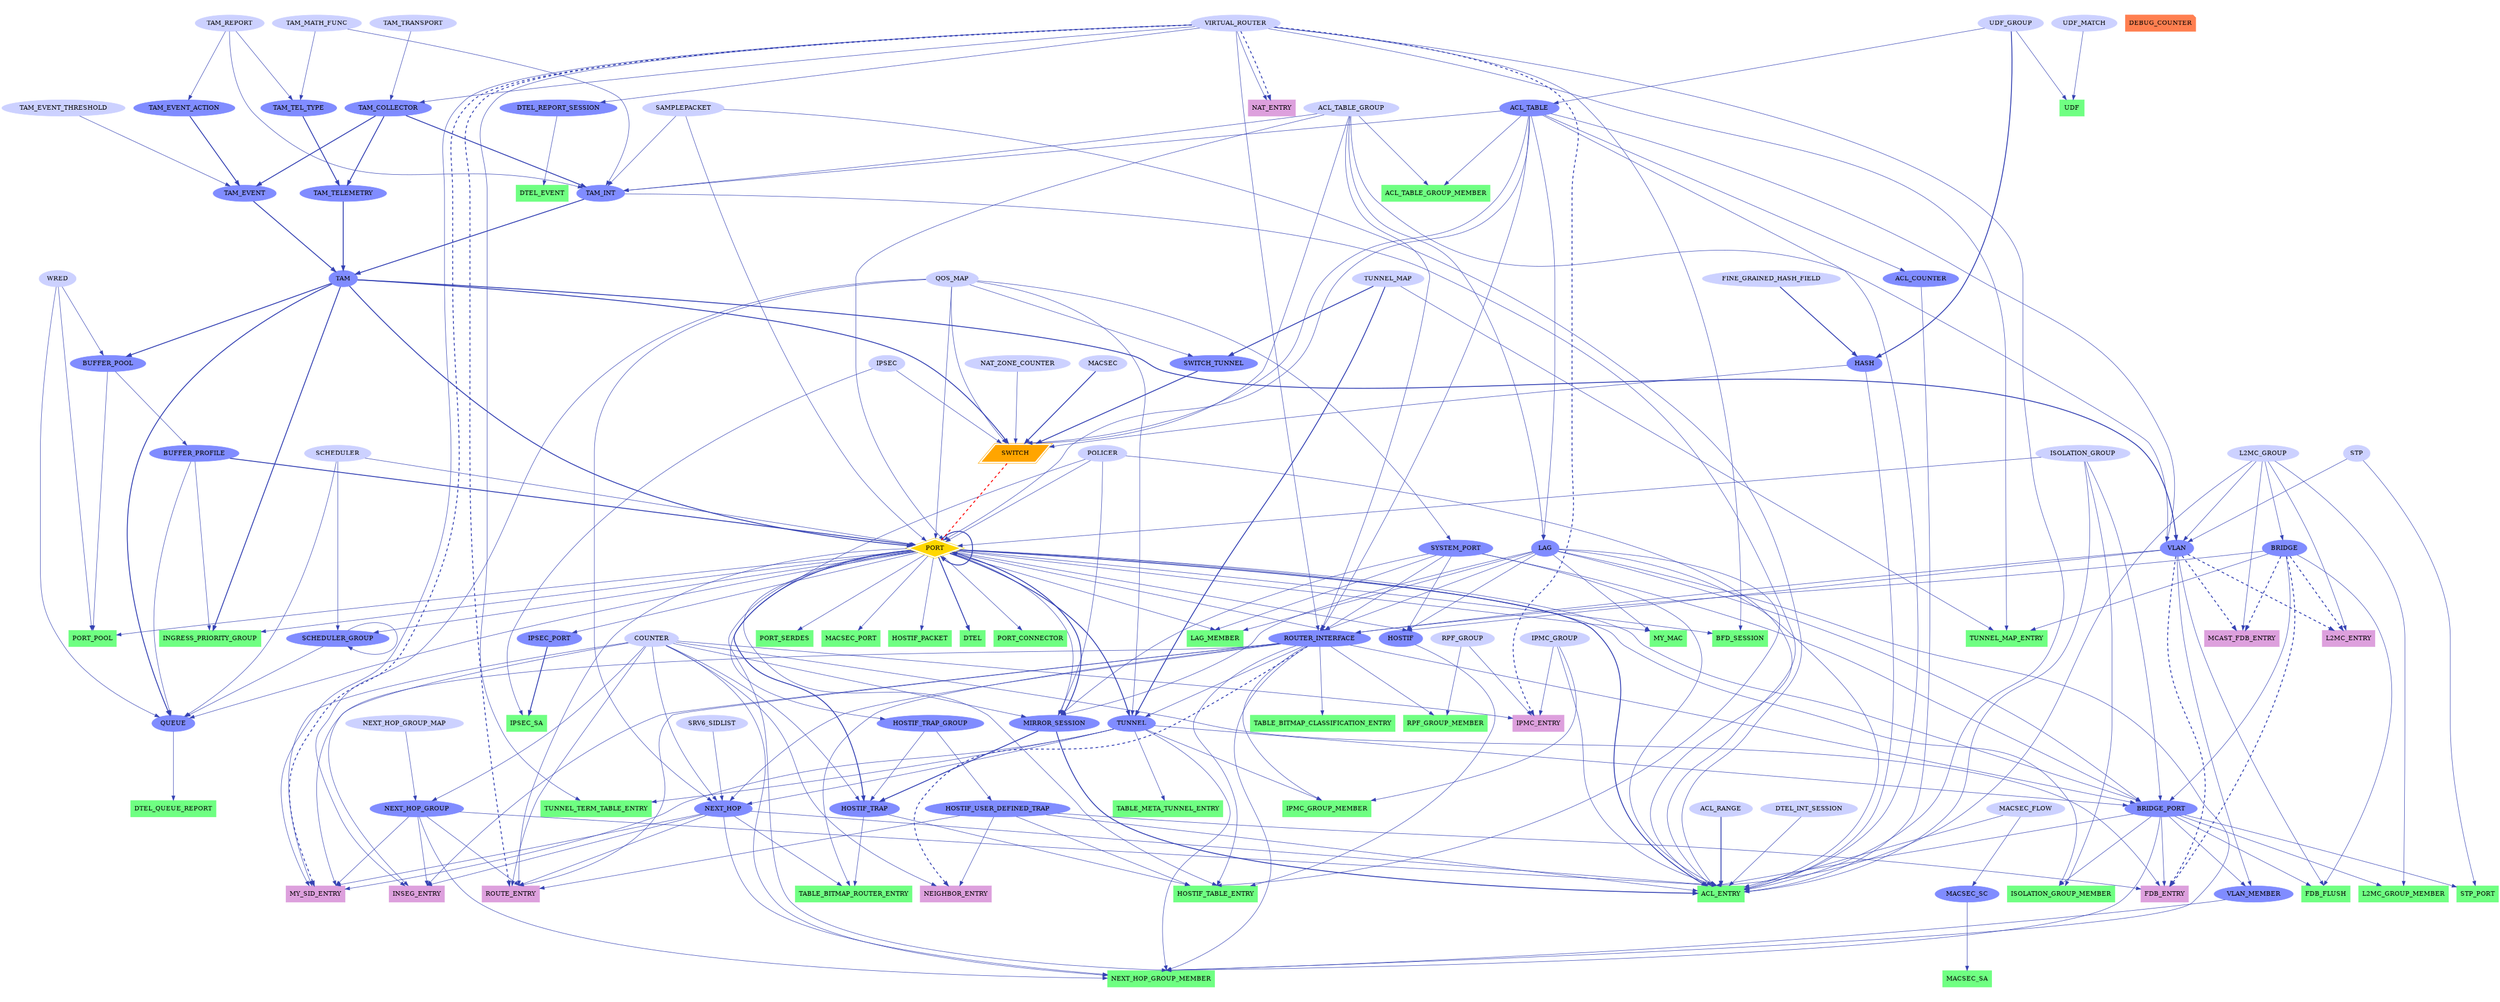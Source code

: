 digraph "SAI Object Dependency Graph" {
size="30,12"; ratio = fill;
node [style=filled];
POLICER -> PORT [  color="0.650 0.700 0.700"];
ACL_TABLE -> PORT [  samehead=SAI_PORT_ATTR_INGRESS_ACL color="0.650 0.700 0.700"];
ACL_TABLE_GROUP -> PORT [  samehead=SAI_PORT_ATTR_INGRESS_ACL color="0.650 0.700 0.700"];
MIRROR_SESSION -> PORT [ style=bold color="0.650 0.700 0.700"];
SAMPLEPACKET -> PORT [  color="0.650 0.700 0.700"];
QOS_MAP -> PORT [  color="0.650 0.700 0.700"];
SCHEDULER -> PORT [  color="0.650 0.700 0.700"];
BUFFER_PROFILE -> PORT [ style=bold color="0.650 0.700 0.700"];
PORT -> PORT [ style=bold color="0.650 0.700 0.700"];
ISOLATION_GROUP -> PORT [  color="0.650 0.700 0.700"];
TAM -> PORT [ style=bold color="0.650 0.700 0.700"];
ACL_TABLE -> LAG [  samehead=SAI_LAG_ATTR_INGRESS_ACL color="0.650 0.700 0.700"];
ACL_TABLE_GROUP -> LAG [  samehead=SAI_LAG_ATTR_INGRESS_ACL color="0.650 0.700 0.700"];
ROUTER_INTERFACE -> NEXT_HOP [  color="0.650 0.700 0.700"];
TUNNEL -> NEXT_HOP [  color="0.650 0.700 0.700"];
SRV6_SIDLIST -> NEXT_HOP [  color="0.650 0.700 0.700"];
COUNTER -> NEXT_HOP [  color="0.650 0.700 0.700"];
QOS_MAP -> NEXT_HOP [  color="0.650 0.700 0.700"];
COUNTER -> NEXT_HOP_GROUP [  color="0.650 0.700 0.700"];
NEXT_HOP_GROUP_MAP -> NEXT_HOP_GROUP [  color="0.650 0.700 0.700"];
VIRTUAL_ROUTER -> ROUTER_INTERFACE [  color="0.650 0.700 0.700"];
PORT -> ROUTER_INTERFACE [  samehead=SAI_ROUTER_INTERFACE_ATTR_PORT_ID color="0.650 0.700 0.700"];
LAG -> ROUTER_INTERFACE [  samehead=SAI_ROUTER_INTERFACE_ATTR_PORT_ID color="0.650 0.700 0.700"];
SYSTEM_PORT -> ROUTER_INTERFACE [  samehead=SAI_ROUTER_INTERFACE_ATTR_PORT_ID color="0.650 0.700 0.700"];
VLAN -> ROUTER_INTERFACE [  color="0.650 0.700 0.700"];
BRIDGE -> ROUTER_INTERFACE [  color="0.650 0.700 0.700"];
ACL_TABLE -> ROUTER_INTERFACE [  samehead=SAI_ROUTER_INTERFACE_ATTR_INGRESS_ACL color="0.650 0.700 0.700"];
ACL_TABLE_GROUP -> ROUTER_INTERFACE [  samehead=SAI_ROUTER_INTERFACE_ATTR_INGRESS_ACL color="0.650 0.700 0.700"];
UDF_GROUP -> ACL_TABLE [  color="0.650 0.700 0.700"];
ACL_TABLE -> ACL_ENTRY [  color="0.650 0.700 0.700"];
PORT -> ACL_ENTRY [ style=bold color="0.650 0.700 0.700"];
LAG -> ACL_ENTRY [  samehead=SAI_ACL_ENTRY_ATTR_FIELD_IN_PORT color="0.650 0.700 0.700"];
ACL_RANGE -> ACL_ENTRY [ style=bold color="0.650 0.700 0.700"];
SYSTEM_PORT -> ACL_ENTRY [  samehead=SAI_ACL_ENTRY_ATTR_ACTION_REDIRECT color="0.650 0.700 0.700"];
NEXT_HOP -> ACL_ENTRY [  samehead=SAI_ACL_ENTRY_ATTR_ACTION_REDIRECT color="0.650 0.700 0.700"];
NEXT_HOP_GROUP -> ACL_ENTRY [  samehead=SAI_ACL_ENTRY_ATTR_ACTION_REDIRECT color="0.650 0.700 0.700"];
BRIDGE_PORT -> ACL_ENTRY [  samehead=SAI_ACL_ENTRY_ATTR_ACTION_REDIRECT color="0.650 0.700 0.700"];
L2MC_GROUP -> ACL_ENTRY [  samehead=SAI_ACL_ENTRY_ATTR_ACTION_REDIRECT color="0.650 0.700 0.700"];
IPMC_GROUP -> ACL_ENTRY [  samehead=SAI_ACL_ENTRY_ATTR_ACTION_REDIRECT color="0.650 0.700 0.700"];
ACL_COUNTER -> ACL_ENTRY [  color="0.650 0.700 0.700"];
MIRROR_SESSION -> ACL_ENTRY [ style=bold color="0.650 0.700 0.700"];
POLICER -> ACL_ENTRY [  color="0.650 0.700 0.700"];
SAMPLEPACKET -> ACL_ENTRY [  color="0.650 0.700 0.700"];
HOSTIF_USER_DEFINED_TRAP -> ACL_ENTRY [  color="0.650 0.700 0.700"];
DTEL_INT_SESSION -> ACL_ENTRY [  color="0.650 0.700 0.700"];
TAM_INT -> ACL_ENTRY [  color="0.650 0.700 0.700"];
ISOLATION_GROUP -> ACL_ENTRY [  color="0.650 0.700 0.700"];
MACSEC_FLOW -> ACL_ENTRY [  color="0.650 0.700 0.700"];
HASH -> ACL_ENTRY [  color="0.650 0.700 0.700"];
VIRTUAL_ROUTER -> ACL_ENTRY [  color="0.650 0.700 0.700"];
ACL_TABLE -> ACL_COUNTER [  color="0.650 0.700 0.700"];
ACL_TABLE_GROUP -> ACL_TABLE_GROUP_MEMBER [  color="0.650 0.700 0.700"];
ACL_TABLE -> ACL_TABLE_GROUP_MEMBER [  color="0.650 0.700 0.700"];
PORT -> HOSTIF [  samehead=SAI_HOSTIF_ATTR_OBJ_ID color="0.650 0.700 0.700"];
LAG -> HOSTIF [  samehead=SAI_HOSTIF_ATTR_OBJ_ID color="0.650 0.700 0.700"];
VLAN -> HOSTIF [  samehead=SAI_HOSTIF_ATTR_OBJ_ID color="0.650 0.700 0.700"];
SYSTEM_PORT -> HOSTIF [  samehead=SAI_HOSTIF_ATTR_OBJ_ID color="0.650 0.700 0.700"];
PORT -> MIRROR_SESSION [  samehead=SAI_MIRROR_SESSION_ATTR_MONITOR_PORT color="0.650 0.700 0.700"];
LAG -> MIRROR_SESSION [  samehead=SAI_MIRROR_SESSION_ATTR_MONITOR_PORT color="0.650 0.700 0.700"];
SYSTEM_PORT -> MIRROR_SESSION [  samehead=SAI_MIRROR_SESSION_ATTR_MONITOR_PORT color="0.650 0.700 0.700"];
POLICER -> MIRROR_SESSION [  color="0.650 0.700 0.700"];
COUNTER -> MIRROR_SESSION [  color="0.650 0.700 0.700"];
POLICER -> HOSTIF_TRAP_GROUP [  color="0.650 0.700 0.700"];
PORT -> QUEUE [  color="0.650 0.700 0.700"];
SCHEDULER_GROUP -> QUEUE [  samehead=SAI_QUEUE_ATTR_PARENT_SCHEDULER_NODE color="0.650 0.700 0.700"];
WRED -> QUEUE [  color="0.650 0.700 0.700"];
BUFFER_PROFILE -> QUEUE [  color="0.650 0.700 0.700"];
SCHEDULER -> QUEUE [  color="0.650 0.700 0.700"];
TAM -> QUEUE [ style=bold color="0.650 0.700 0.700"];
PORT -> SCHEDULER_GROUP [  color="0.650 0.700 0.700"];
SCHEDULER -> SCHEDULER_GROUP [  color="0.650 0.700 0.700"];
SCHEDULER_GROUP -> SCHEDULER_GROUP [  samehead=SAI_SCHEDULER_GROUP_ATTR_PARENT_NODE color="0.650 0.700 0.700"];
TAM -> BUFFER_POOL [ style=bold color="0.650 0.700 0.700"];
WRED -> BUFFER_POOL [  color="0.650 0.700 0.700"];
BUFFER_POOL -> BUFFER_PROFILE [  color="0.650 0.700 0.700"];
BUFFER_PROFILE -> INGRESS_PRIORITY_GROUP [  color="0.650 0.700 0.700"];
PORT -> INGRESS_PRIORITY_GROUP [  color="0.650 0.700 0.700"];
TAM -> INGRESS_PRIORITY_GROUP [ style=bold color="0.650 0.700 0.700"];
LAG -> LAG_MEMBER [  color="0.650 0.700 0.700"];
PORT -> LAG_MEMBER [  samehead=SAI_LAG_MEMBER_ATTR_PORT_ID color="0.650 0.700 0.700"];
SYSTEM_PORT -> LAG_MEMBER [  samehead=SAI_LAG_MEMBER_ATTR_PORT_ID color="0.650 0.700 0.700"];
UDF_GROUP -> HASH [ style=bold color="0.650 0.700 0.700"];
FINE_GRAINED_HASH_FIELD -> HASH [ style=bold color="0.650 0.700 0.700"];
UDF_MATCH -> UDF [  color="0.650 0.700 0.700"];
UDF_GROUP -> UDF [  color="0.650 0.700 0.700"];
HOSTIF_USER_DEFINED_TRAP -> FDB_ENTRY [  color="0.650 0.700 0.700"];
BRIDGE_PORT -> FDB_ENTRY [  color="0.650 0.700 0.700"];
COUNTER -> FDB_ENTRY [  color="0.650 0.700 0.700"];
ACL_TABLE -> SWITCH [  samehead=SAI_SWITCH_ATTR_INGRESS_ACL color="0.650 0.700 0.700"];
ACL_TABLE_GROUP -> SWITCH [  samehead=SAI_SWITCH_ATTR_INGRESS_ACL color="0.650 0.700 0.700"];
HASH -> SWITCH [  color="0.650 0.700 0.700"];
QOS_MAP -> SWITCH [  color="0.650 0.700 0.700"];
TAM -> SWITCH [ style=bold color="0.650 0.700 0.700"];
NAT_ZONE_COUNTER -> SWITCH [  color="0.650 0.700 0.700"];
MACSEC -> SWITCH [ style=bold color="0.650 0.700 0.700"];
SWITCH_TUNNEL -> SWITCH [ style=bold color="0.650 0.700 0.700"];
IPSEC -> SWITCH [  color="0.650 0.700 0.700"];
PORT -> HOSTIF_TRAP [ style=bold color="0.650 0.700 0.700"];
HOSTIF_TRAP_GROUP -> HOSTIF_TRAP [  color="0.650 0.700 0.700"];
MIRROR_SESSION -> HOSTIF_TRAP [ style=bold color="0.650 0.700 0.700"];
COUNTER -> HOSTIF_TRAP [  color="0.650 0.700 0.700"];
PORT -> HOSTIF_TABLE_ENTRY [  samehead=SAI_HOSTIF_TABLE_ENTRY_ATTR_OBJ_ID color="0.650 0.700 0.700"];
LAG -> HOSTIF_TABLE_ENTRY [  samehead=SAI_HOSTIF_TABLE_ENTRY_ATTR_OBJ_ID color="0.650 0.700 0.700"];
ROUTER_INTERFACE -> HOSTIF_TABLE_ENTRY [  samehead=SAI_HOSTIF_TABLE_ENTRY_ATTR_OBJ_ID color="0.650 0.700 0.700"];
HOSTIF_TRAP -> HOSTIF_TABLE_ENTRY [  samehead=SAI_HOSTIF_TABLE_ENTRY_ATTR_TRAP_ID color="0.650 0.700 0.700"];
HOSTIF_USER_DEFINED_TRAP -> HOSTIF_TABLE_ENTRY [  samehead=SAI_HOSTIF_TABLE_ENTRY_ATTR_TRAP_ID color="0.650 0.700 0.700"];
HOSTIF -> HOSTIF_TABLE_ENTRY [  color="0.650 0.700 0.700"];
HOSTIF_USER_DEFINED_TRAP -> NEIGHBOR_ENTRY [  color="0.650 0.700 0.700"];
COUNTER -> NEIGHBOR_ENTRY [  color="0.650 0.700 0.700"];
HOSTIF_USER_DEFINED_TRAP -> ROUTE_ENTRY [  color="0.650 0.700 0.700"];
NEXT_HOP -> ROUTE_ENTRY [  samehead=SAI_ROUTE_ENTRY_ATTR_NEXT_HOP_ID color="0.650 0.700 0.700"];
NEXT_HOP_GROUP -> ROUTE_ENTRY [  samehead=SAI_ROUTE_ENTRY_ATTR_NEXT_HOP_ID color="0.650 0.700 0.700"];
ROUTER_INTERFACE -> ROUTE_ENTRY [  samehead=SAI_ROUTE_ENTRY_ATTR_NEXT_HOP_ID color="0.650 0.700 0.700"];
PORT -> ROUTE_ENTRY [  samehead=SAI_ROUTE_ENTRY_ATTR_NEXT_HOP_ID color="0.650 0.700 0.700"];
COUNTER -> ROUTE_ENTRY [  color="0.650 0.700 0.700"];
STP -> VLAN [  color="0.650 0.700 0.700"];
L2MC_GROUP -> VLAN [  color="0.650 0.700 0.700"];
ACL_TABLE -> VLAN [  samehead=SAI_VLAN_ATTR_INGRESS_ACL color="0.650 0.700 0.700"];
ACL_TABLE_GROUP -> VLAN [  samehead=SAI_VLAN_ATTR_INGRESS_ACL color="0.650 0.700 0.700"];
TAM -> VLAN [ style=bold color="0.650 0.700 0.700"];
VLAN -> VLAN_MEMBER [  color="0.650 0.700 0.700"];
BRIDGE_PORT -> VLAN_MEMBER [  color="0.650 0.700 0.700"];
PORT -> HOSTIF_PACKET [  color="0.650 0.700 0.700"];
ROUTER_INTERFACE -> TUNNEL [  color="0.650 0.700 0.700"];
TUNNEL_MAP -> TUNNEL [ style=bold color="0.650 0.700 0.700"];
PORT -> TUNNEL [ style=bold color="0.650 0.700 0.700"];
QOS_MAP -> TUNNEL [  color="0.650 0.700 0.700"];
VIRTUAL_ROUTER -> TUNNEL_TERM_TABLE_ENTRY [  color="0.650 0.700 0.700"];
TUNNEL -> TUNNEL_TERM_TABLE_ENTRY [  color="0.650 0.700 0.700"];
BRIDGE_PORT -> FDB_FLUSH [  color="0.650 0.700 0.700"];
BRIDGE -> FDB_FLUSH [  samehead=SAI_FDB_FLUSH_ATTR_BV_ID color="0.650 0.700 0.700"];
VLAN -> FDB_FLUSH [  samehead=SAI_FDB_FLUSH_ATTR_BV_ID color="0.650 0.700 0.700"];
NEXT_HOP_GROUP -> NEXT_HOP_GROUP_MEMBER [  color="0.650 0.700 0.700"];
NEXT_HOP -> NEXT_HOP_GROUP_MEMBER [  samehead=SAI_NEXT_HOP_GROUP_MEMBER_ATTR_NEXT_HOP_ID color="0.650 0.700 0.700"];
PORT -> NEXT_HOP_GROUP_MEMBER [  samehead=SAI_NEXT_HOP_GROUP_MEMBER_ATTR_MONITORED_OBJECT color="0.650 0.700 0.700"];
LAG -> NEXT_HOP_GROUP_MEMBER [  samehead=SAI_NEXT_HOP_GROUP_MEMBER_ATTR_MONITORED_OBJECT color="0.650 0.700 0.700"];
ROUTER_INTERFACE -> NEXT_HOP_GROUP_MEMBER [  samehead=SAI_NEXT_HOP_GROUP_MEMBER_ATTR_MONITORED_OBJECT color="0.650 0.700 0.700"];
VLAN_MEMBER -> NEXT_HOP_GROUP_MEMBER [  samehead=SAI_NEXT_HOP_GROUP_MEMBER_ATTR_MONITORED_OBJECT color="0.650 0.700 0.700"];
TUNNEL -> NEXT_HOP_GROUP_MEMBER [  samehead=SAI_NEXT_HOP_GROUP_MEMBER_ATTR_MONITORED_OBJECT color="0.650 0.700 0.700"];
BRIDGE_PORT -> NEXT_HOP_GROUP_MEMBER [  samehead=SAI_NEXT_HOP_GROUP_MEMBER_ATTR_MONITORED_OBJECT color="0.650 0.700 0.700"];
COUNTER -> NEXT_HOP_GROUP_MEMBER [  color="0.650 0.700 0.700"];
STP -> STP_PORT [  color="0.650 0.700 0.700"];
BRIDGE_PORT -> STP_PORT [  color="0.650 0.700 0.700"];
RPF_GROUP -> RPF_GROUP_MEMBER [  color="0.650 0.700 0.700"];
ROUTER_INTERFACE -> RPF_GROUP_MEMBER [  color="0.650 0.700 0.700"];
L2MC_GROUP -> L2MC_GROUP_MEMBER [  color="0.650 0.700 0.700"];
BRIDGE_PORT -> L2MC_GROUP_MEMBER [  color="0.650 0.700 0.700"];
IPMC_GROUP -> IPMC_GROUP_MEMBER [  color="0.650 0.700 0.700"];
ROUTER_INTERFACE -> IPMC_GROUP_MEMBER [  samehead=SAI_IPMC_GROUP_MEMBER_ATTR_IPMC_OUTPUT_ID color="0.650 0.700 0.700"];
TUNNEL -> IPMC_GROUP_MEMBER [  samehead=SAI_IPMC_GROUP_MEMBER_ATTR_IPMC_OUTPUT_ID color="0.650 0.700 0.700"];
L2MC_GROUP -> L2MC_ENTRY [  color="0.650 0.700 0.700"];
IPMC_GROUP -> IPMC_ENTRY [  color="0.650 0.700 0.700"];
RPF_GROUP -> IPMC_ENTRY [  color="0.650 0.700 0.700"];
COUNTER -> IPMC_ENTRY [  color="0.650 0.700 0.700"];
L2MC_GROUP -> MCAST_FDB_ENTRY [  color="0.650 0.700 0.700"];
HOSTIF_TRAP_GROUP -> HOSTIF_USER_DEFINED_TRAP [  color="0.650 0.700 0.700"];
L2MC_GROUP -> BRIDGE [  color="0.650 0.700 0.700"];
PORT -> BRIDGE_PORT [  samehead=SAI_BRIDGE_PORT_ATTR_PORT_ID color="0.650 0.700 0.700"];
LAG -> BRIDGE_PORT [  samehead=SAI_BRIDGE_PORT_ATTR_PORT_ID color="0.650 0.700 0.700"];
SYSTEM_PORT -> BRIDGE_PORT [  samehead=SAI_BRIDGE_PORT_ATTR_PORT_ID color="0.650 0.700 0.700"];
ROUTER_INTERFACE -> BRIDGE_PORT [  color="0.650 0.700 0.700"];
TUNNEL -> BRIDGE_PORT [  color="0.650 0.700 0.700"];
BRIDGE -> BRIDGE_PORT [  color="0.650 0.700 0.700"];
ISOLATION_GROUP -> BRIDGE_PORT [  color="0.650 0.700 0.700"];
TUNNEL_MAP -> TUNNEL_MAP_ENTRY [  color="0.650 0.700 0.700"];
BRIDGE -> TUNNEL_MAP_ENTRY [  color="0.650 0.700 0.700"];
VIRTUAL_ROUTER -> TUNNEL_MAP_ENTRY [  color="0.650 0.700 0.700"];
TAM_TELEMETRY -> TAM [ style=bold color="0.650 0.700 0.700"];
TAM_EVENT -> TAM [ style=bold color="0.650 0.700 0.700"];
TAM_INT -> TAM [ style=bold color="0.650 0.700 0.700"];
PORT -> PORT_POOL [  color="0.650 0.700 0.700"];
BUFFER_POOL -> PORT_POOL [  color="0.650 0.700 0.700"];
WRED -> PORT_POOL [  color="0.650 0.700 0.700"];
NEXT_HOP -> INSEG_ENTRY [  samehead=SAI_INSEG_ENTRY_ATTR_NEXT_HOP_ID color="0.650 0.700 0.700"];
NEXT_HOP_GROUP -> INSEG_ENTRY [  samehead=SAI_INSEG_ENTRY_ATTR_NEXT_HOP_ID color="0.650 0.700 0.700"];
ROUTER_INTERFACE -> INSEG_ENTRY [  samehead=SAI_INSEG_ENTRY_ATTR_NEXT_HOP_ID color="0.650 0.700 0.700"];
QOS_MAP -> INSEG_ENTRY [  color="0.650 0.700 0.700"];
COUNTER -> INSEG_ENTRY [  color="0.650 0.700 0.700"];
PORT -> DTEL [ style=bold color="0.650 0.700 0.700"];
QUEUE -> DTEL_QUEUE_REPORT [  color="0.650 0.700 0.700"];
VIRTUAL_ROUTER -> DTEL_REPORT_SESSION [  color="0.650 0.700 0.700"];
DTEL_REPORT_SESSION -> DTEL_EVENT [  color="0.650 0.700 0.700"];
VIRTUAL_ROUTER -> BFD_SESSION [  color="0.650 0.700 0.700"];
PORT -> BFD_SESSION [  color="0.650 0.700 0.700"];
ISOLATION_GROUP -> ISOLATION_GROUP_MEMBER [  color="0.650 0.700 0.700"];
PORT -> ISOLATION_GROUP_MEMBER [  samehead=SAI_ISOLATION_GROUP_MEMBER_ATTR_ISOLATION_OBJECT color="0.650 0.700 0.700"];
BRIDGE_PORT -> ISOLATION_GROUP_MEMBER [  samehead=SAI_ISOLATION_GROUP_MEMBER_ATTR_ISOLATION_OBJECT color="0.650 0.700 0.700"];
TAM_MATH_FUNC -> TAM_TEL_TYPE [  color="0.650 0.700 0.700"];
TAM_REPORT -> TAM_TEL_TYPE [  color="0.650 0.700 0.700"];
TAM_TEL_TYPE -> TAM_TELEMETRY [ style=bold color="0.650 0.700 0.700"];
TAM_COLLECTOR -> TAM_TELEMETRY [ style=bold color="0.650 0.700 0.700"];
VIRTUAL_ROUTER -> TAM_COLLECTOR [  color="0.650 0.700 0.700"];
TAM_TRANSPORT -> TAM_COLLECTOR [  color="0.650 0.700 0.700"];
TAM_REPORT -> TAM_EVENT_ACTION [  color="0.650 0.700 0.700"];
TAM_EVENT_ACTION -> TAM_EVENT [ style=bold color="0.650 0.700 0.700"];
TAM_COLLECTOR -> TAM_EVENT [ style=bold color="0.650 0.700 0.700"];
TAM_EVENT_THRESHOLD -> TAM_EVENT [  color="0.650 0.700 0.700"];
VIRTUAL_ROUTER -> NAT_ENTRY [  color="0.650 0.700 0.700"];
ACL_TABLE -> TAM_INT [  samehead=SAI_TAM_INT_ATTR_ACL_GROUP color="0.650 0.700 0.700"];
ACL_TABLE_GROUP -> TAM_INT [  samehead=SAI_TAM_INT_ATTR_ACL_GROUP color="0.650 0.700 0.700"];
SAMPLEPACKET -> TAM_INT [  color="0.650 0.700 0.700"];
TAM_COLLECTOR -> TAM_INT [ style=bold color="0.650 0.700 0.700"];
TAM_MATH_FUNC -> TAM_INT [  color="0.650 0.700 0.700"];
TAM_REPORT -> TAM_INT [  color="0.650 0.700 0.700"];
PORT -> PORT_CONNECTOR [  color="0.650 0.700 0.700"];
PORT -> PORT_SERDES [  color="0.650 0.700 0.700"];
PORT -> MACSEC_PORT [  color="0.650 0.700 0.700"];
MACSEC_FLOW -> MACSEC_SC [  color="0.650 0.700 0.700"];
MACSEC_SC -> MACSEC_SA [  color="0.650 0.700 0.700"];
QOS_MAP -> SYSTEM_PORT [  color="0.650 0.700 0.700"];
TUNNEL_MAP -> SWITCH_TUNNEL [ style=bold color="0.650 0.700 0.700"];
QOS_MAP -> SWITCH_TUNNEL [  color="0.650 0.700 0.700"];
NEXT_HOP -> MY_SID_ENTRY [  samehead=SAI_MY_SID_ENTRY_ATTR_NEXT_HOP_ID color="0.650 0.700 0.700"];
NEXT_HOP_GROUP -> MY_SID_ENTRY [  samehead=SAI_MY_SID_ENTRY_ATTR_NEXT_HOP_ID color="0.650 0.700 0.700"];
ROUTER_INTERFACE -> MY_SID_ENTRY [  samehead=SAI_MY_SID_ENTRY_ATTR_NEXT_HOP_ID color="0.650 0.700 0.700"];
TUNNEL -> MY_SID_ENTRY [  color="0.650 0.700 0.700"];
VIRTUAL_ROUTER -> MY_SID_ENTRY [  color="0.650 0.700 0.700"];
COUNTER -> MY_SID_ENTRY [  color="0.650 0.700 0.700"];
PORT -> MY_MAC [  samehead=SAI_MY_MAC_ATTR_PORT_ID color="0.650 0.700 0.700"];
LAG -> MY_MAC [  samehead=SAI_MY_MAC_ATTR_PORT_ID color="0.650 0.700 0.700"];
PORT -> IPSEC_PORT [  color="0.650 0.700 0.700"];
IPSEC -> IPSEC_SA [  color="0.650 0.700 0.700"];
IPSEC_PORT -> IPSEC_SA [ style=bold color="0.650 0.700 0.700"];
ROUTER_INTERFACE -> TABLE_BITMAP_CLASSIFICATION_ENTRY [  color="0.650 0.700 0.700"];
NEXT_HOP -> TABLE_BITMAP_ROUTER_ENTRY [  color="0.650 0.700 0.700"];
ROUTER_INTERFACE -> TABLE_BITMAP_ROUTER_ENTRY [  color="0.650 0.700 0.700"];
HOSTIF_TRAP -> TABLE_BITMAP_ROUTER_ENTRY [  color="0.650 0.700 0.700"];
TUNNEL -> TABLE_META_TUNNEL_ENTRY [  color="0.650 0.700 0.700"];
BRIDGE -> FDB_ENTRY [color="0.650 0.700 0.700", style = dashed, penwidth=2];
VLAN -> FDB_ENTRY [color="0.650 0.700 0.700", style = dashed, penwidth=2];
ROUTER_INTERFACE -> NEIGHBOR_ENTRY [color="0.650 0.700 0.700", style = dashed, penwidth=2];
VIRTUAL_ROUTER -> ROUTE_ENTRY [color="0.650 0.700 0.700", style = dashed, penwidth=2];
BRIDGE -> L2MC_ENTRY [color="0.650 0.700 0.700", style = dashed, penwidth=2];
VLAN -> L2MC_ENTRY [color="0.650 0.700 0.700", style = dashed, penwidth=2];
VIRTUAL_ROUTER -> IPMC_ENTRY [color="0.650 0.700 0.700", style = dashed, penwidth=2];
BRIDGE -> MCAST_FDB_ENTRY [color="0.650 0.700 0.700", style = dashed, penwidth=2];
VLAN -> MCAST_FDB_ENTRY [color="0.650 0.700 0.700", style = dashed, penwidth=2];
VIRTUAL_ROUTER -> NAT_ENTRY [color="0.650 0.700 0.700", style = dashed, penwidth=2];
VIRTUAL_ROUTER -> MY_SID_ENTRY [color="0.650 0.700 0.700", style = dashed, penwidth=2];
SWITCH -> PORT[dir="none", color="red", peripheries = 2, penwidth=2.0 , style  = dashed ];
PORT [color="0.650 0.500 1.000"];
LAG [color="0.650 0.500 1.000"];
VIRTUAL_ROUTER [color="0.650 0.200 1.000"];
NEXT_HOP [color="0.650 0.500 1.000"];
NEXT_HOP_GROUP [color="0.650 0.500 1.000"];
ROUTER_INTERFACE [color="0.650 0.500 1.000"];
ACL_TABLE [color="0.650 0.500 1.000"];
ACL_ENTRY [color="0.355 0.563 1.000", shape = rect];
ACL_COUNTER [color="0.650 0.500 1.000"];
ACL_RANGE [color="0.650 0.200 1.000"];
ACL_TABLE_GROUP [color="0.650 0.200 1.000"];
ACL_TABLE_GROUP_MEMBER [color="0.355 0.563 1.000", shape = rect];
HOSTIF [color="0.650 0.500 1.000"];
MIRROR_SESSION [color="0.650 0.500 1.000"];
SAMPLEPACKET [color="0.650 0.200 1.000"];
STP [color="0.650 0.200 1.000"];
HOSTIF_TRAP_GROUP [color="0.650 0.500 1.000"];
POLICER [color="0.650 0.200 1.000"];
WRED [color="0.650 0.200 1.000"];
QOS_MAP [color="0.650 0.200 1.000"];
QUEUE [color="0.650 0.500 1.000"];
SCHEDULER [color="0.650 0.200 1.000"];
SCHEDULER_GROUP [color="0.650 0.500 1.000"];
BUFFER_POOL [color="0.650 0.500 1.000"];
BUFFER_PROFILE [color="0.650 0.500 1.000"];
INGRESS_PRIORITY_GROUP [color="0.355 0.563 1.000", shape = rect];
LAG_MEMBER [color="0.355 0.563 1.000", shape = rect];
HASH [color="0.650 0.500 1.000"];
UDF [color="0.355 0.563 1.000", shape = rect];
UDF_MATCH [color="0.650 0.200 1.000"];
UDF_GROUP [color="0.650 0.200 1.000"];
FDB_ENTRY [color="0.355 0.563 1.000", shape = rect];
SWITCH [color="0.355 0.563 1.000", shape = rect];
HOSTIF_TRAP [color="0.650 0.500 1.000"];
HOSTIF_TABLE_ENTRY [color="0.355 0.563 1.000", shape = rect];
NEIGHBOR_ENTRY [color="0.355 0.563 1.000", shape = rect];
ROUTE_ENTRY [color="0.355 0.563 1.000", shape = rect];
VLAN [color="0.650 0.500 1.000"];
VLAN_MEMBER [color="0.650 0.500 1.000"];
HOSTIF_PACKET [color="0.355 0.563 1.000", shape = rect];
TUNNEL_MAP [color="0.650 0.200 1.000"];
TUNNEL [color="0.650 0.500 1.000"];
TUNNEL_TERM_TABLE_ENTRY [color="0.355 0.563 1.000", shape = rect];
FDB_FLUSH [color="0.355 0.563 1.000", shape = rect];
NEXT_HOP_GROUP_MEMBER [color="0.355 0.563 1.000", shape = rect];
STP_PORT [color="0.355 0.563 1.000", shape = rect];
RPF_GROUP [color="0.650 0.200 1.000"];
RPF_GROUP_MEMBER [color="0.355 0.563 1.000", shape = rect];
L2MC_GROUP [color="0.650 0.200 1.000"];
L2MC_GROUP_MEMBER [color="0.355 0.563 1.000", shape = rect];
IPMC_GROUP [color="0.650 0.200 1.000"];
IPMC_GROUP_MEMBER [color="0.355 0.563 1.000", shape = rect];
L2MC_ENTRY [color="0.355 0.563 1.000", shape = rect];
IPMC_ENTRY [color="0.355 0.563 1.000", shape = rect];
MCAST_FDB_ENTRY [color="0.355 0.563 1.000", shape = rect];
HOSTIF_USER_DEFINED_TRAP [color="0.650 0.500 1.000"];
BRIDGE [color="0.650 0.500 1.000"];
BRIDGE_PORT [color="0.650 0.500 1.000"];
TUNNEL_MAP_ENTRY [color="0.355 0.563 1.000", shape = rect];
TAM [color="0.650 0.500 1.000"];
SRV6_SIDLIST [color="0.650 0.200 1.000"];
PORT_POOL [color="0.355 0.563 1.000", shape = rect];
INSEG_ENTRY [color="0.355 0.563 1.000", shape = rect];
DTEL [color="0.355 0.563 1.000", shape = rect];
DTEL_QUEUE_REPORT [color="0.355 0.563 1.000", shape = rect];
DTEL_INT_SESSION [color="0.650 0.200 1.000"];
DTEL_REPORT_SESSION [color="0.650 0.500 1.000"];
DTEL_EVENT [color="0.355 0.563 1.000", shape = rect];
BFD_SESSION [color="0.355 0.563 1.000", shape = rect];
ISOLATION_GROUP [color="0.650 0.200 1.000"];
ISOLATION_GROUP_MEMBER [color="0.355 0.563 1.000", shape = rect];
TAM_MATH_FUNC [color="0.650 0.200 1.000"];
TAM_REPORT [color="0.650 0.200 1.000"];
TAM_EVENT_THRESHOLD [color="0.650 0.200 1.000"];
TAM_TEL_TYPE [color="0.650 0.500 1.000"];
TAM_TRANSPORT [color="0.650 0.200 1.000"];
TAM_TELEMETRY [color="0.650 0.500 1.000"];
TAM_COLLECTOR [color="0.650 0.500 1.000"];
TAM_EVENT_ACTION [color="0.650 0.500 1.000"];
TAM_EVENT [color="0.650 0.500 1.000"];
NAT_ZONE_COUNTER [color="0.650 0.200 1.000"];
NAT_ENTRY [color="0.355 0.563 1.000", shape = rect];
TAM_INT [color="0.650 0.500 1.000"];
COUNTER [color="0.650 0.200 1.000"];
DEBUG_COUNTER [color=coral, shape = note];
PORT_CONNECTOR [color="0.355 0.563 1.000", shape = rect];
PORT_SERDES [color="0.355 0.563 1.000", shape = rect];
MACSEC [color="0.650 0.200 1.000"];
MACSEC_PORT [color="0.355 0.563 1.000", shape = rect];
MACSEC_FLOW [color="0.650 0.200 1.000"];
MACSEC_SC [color="0.650 0.500 1.000"];
MACSEC_SA [color="0.355 0.563 1.000", shape = rect];
SYSTEM_PORT [color="0.650 0.500 1.000"];
FINE_GRAINED_HASH_FIELD [color="0.650 0.200 1.000"];
SWITCH_TUNNEL [color="0.650 0.500 1.000"];
MY_SID_ENTRY [color="0.355 0.563 1.000", shape = rect];
MY_MAC [color="0.355 0.563 1.000", shape = rect];
NEXT_HOP_GROUP_MAP [color="0.650 0.200 1.000"];
IPSEC [color="0.650 0.200 1.000"];
IPSEC_PORT [color="0.650 0.500 1.000"];
IPSEC_SA [color="0.355 0.563 1.000", shape = rect];
TABLE_BITMAP_CLASSIFICATION_ENTRY [color="0.355 0.563 1.000", shape = rect];
TABLE_BITMAP_ROUTER_ENTRY [color="0.355 0.563 1.000", shape = rect];
TABLE_META_TUNNEL_ENTRY [color="0.355 0.563 1.000", shape = rect];
FDB_ENTRY [color=plum, shape = rect];
NEIGHBOR_ENTRY [color=plum, shape = rect];
ROUTE_ENTRY [color=plum, shape = rect];
L2MC_ENTRY [color=plum, shape = rect];
IPMC_ENTRY [color=plum, shape = rect];
MCAST_FDB_ENTRY [color=plum, shape = rect];
INSEG_ENTRY [color=plum, shape = rect];
NAT_ENTRY [color=plum, shape = rect];
MY_SID_ENTRY [color=plum, shape = rect];
SWITCH [color=orange, shape = parallelogram, peripheries = 2];
PORT [color=gold, shape = diamond, peripheries=2];
}
